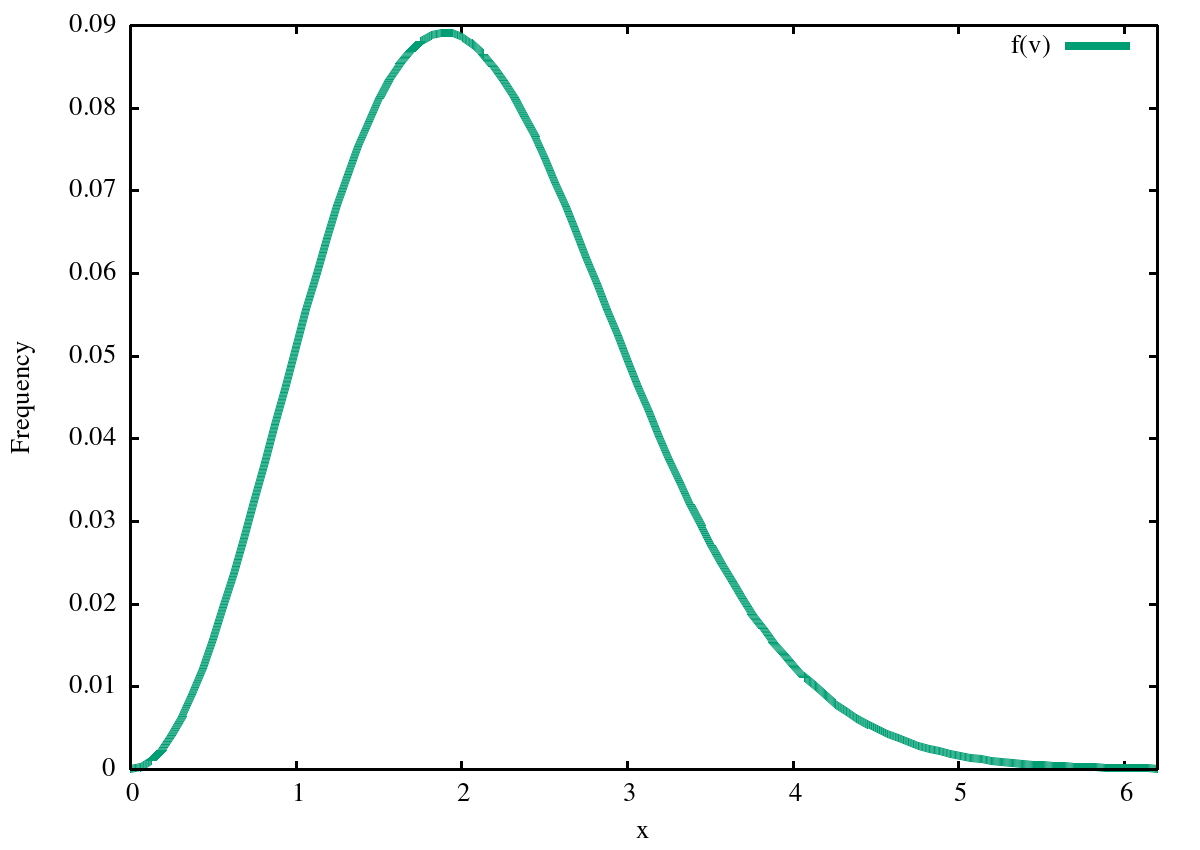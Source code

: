 datafile = 'boltz_bin' 
binwidth = 0.2

set terminal png size 1200,850 enhanced font "TeX Gyre Termes,20"
set output 'LaTEX/Boltz.png'
set border linewidth 3.5

bin(x) = binwidth * floor(x / binwidth)
set style data histogram
set style fill pattern 5 border lt -1
set xlabel 'x'
set ylabel 'Frequency'
set xrange [0:6.2]

# boltzian function
mean = 0
stddev = 1
kbT_m = 1.8
boltz(x) = 4 * pi * sqrt(kbT_m / (2 * pi))**(3/2) * x**2 * exp(-x**2 / (2 * kbT_m))

stats datafile nooutput 

# Plot
plot datafile using 1:2 with boxes title '10^6 initial\_velocities()', \
     boltz(x)*0.01 title 'f(v)' lw 8
#/ boltz(0) * STATS_max_y 